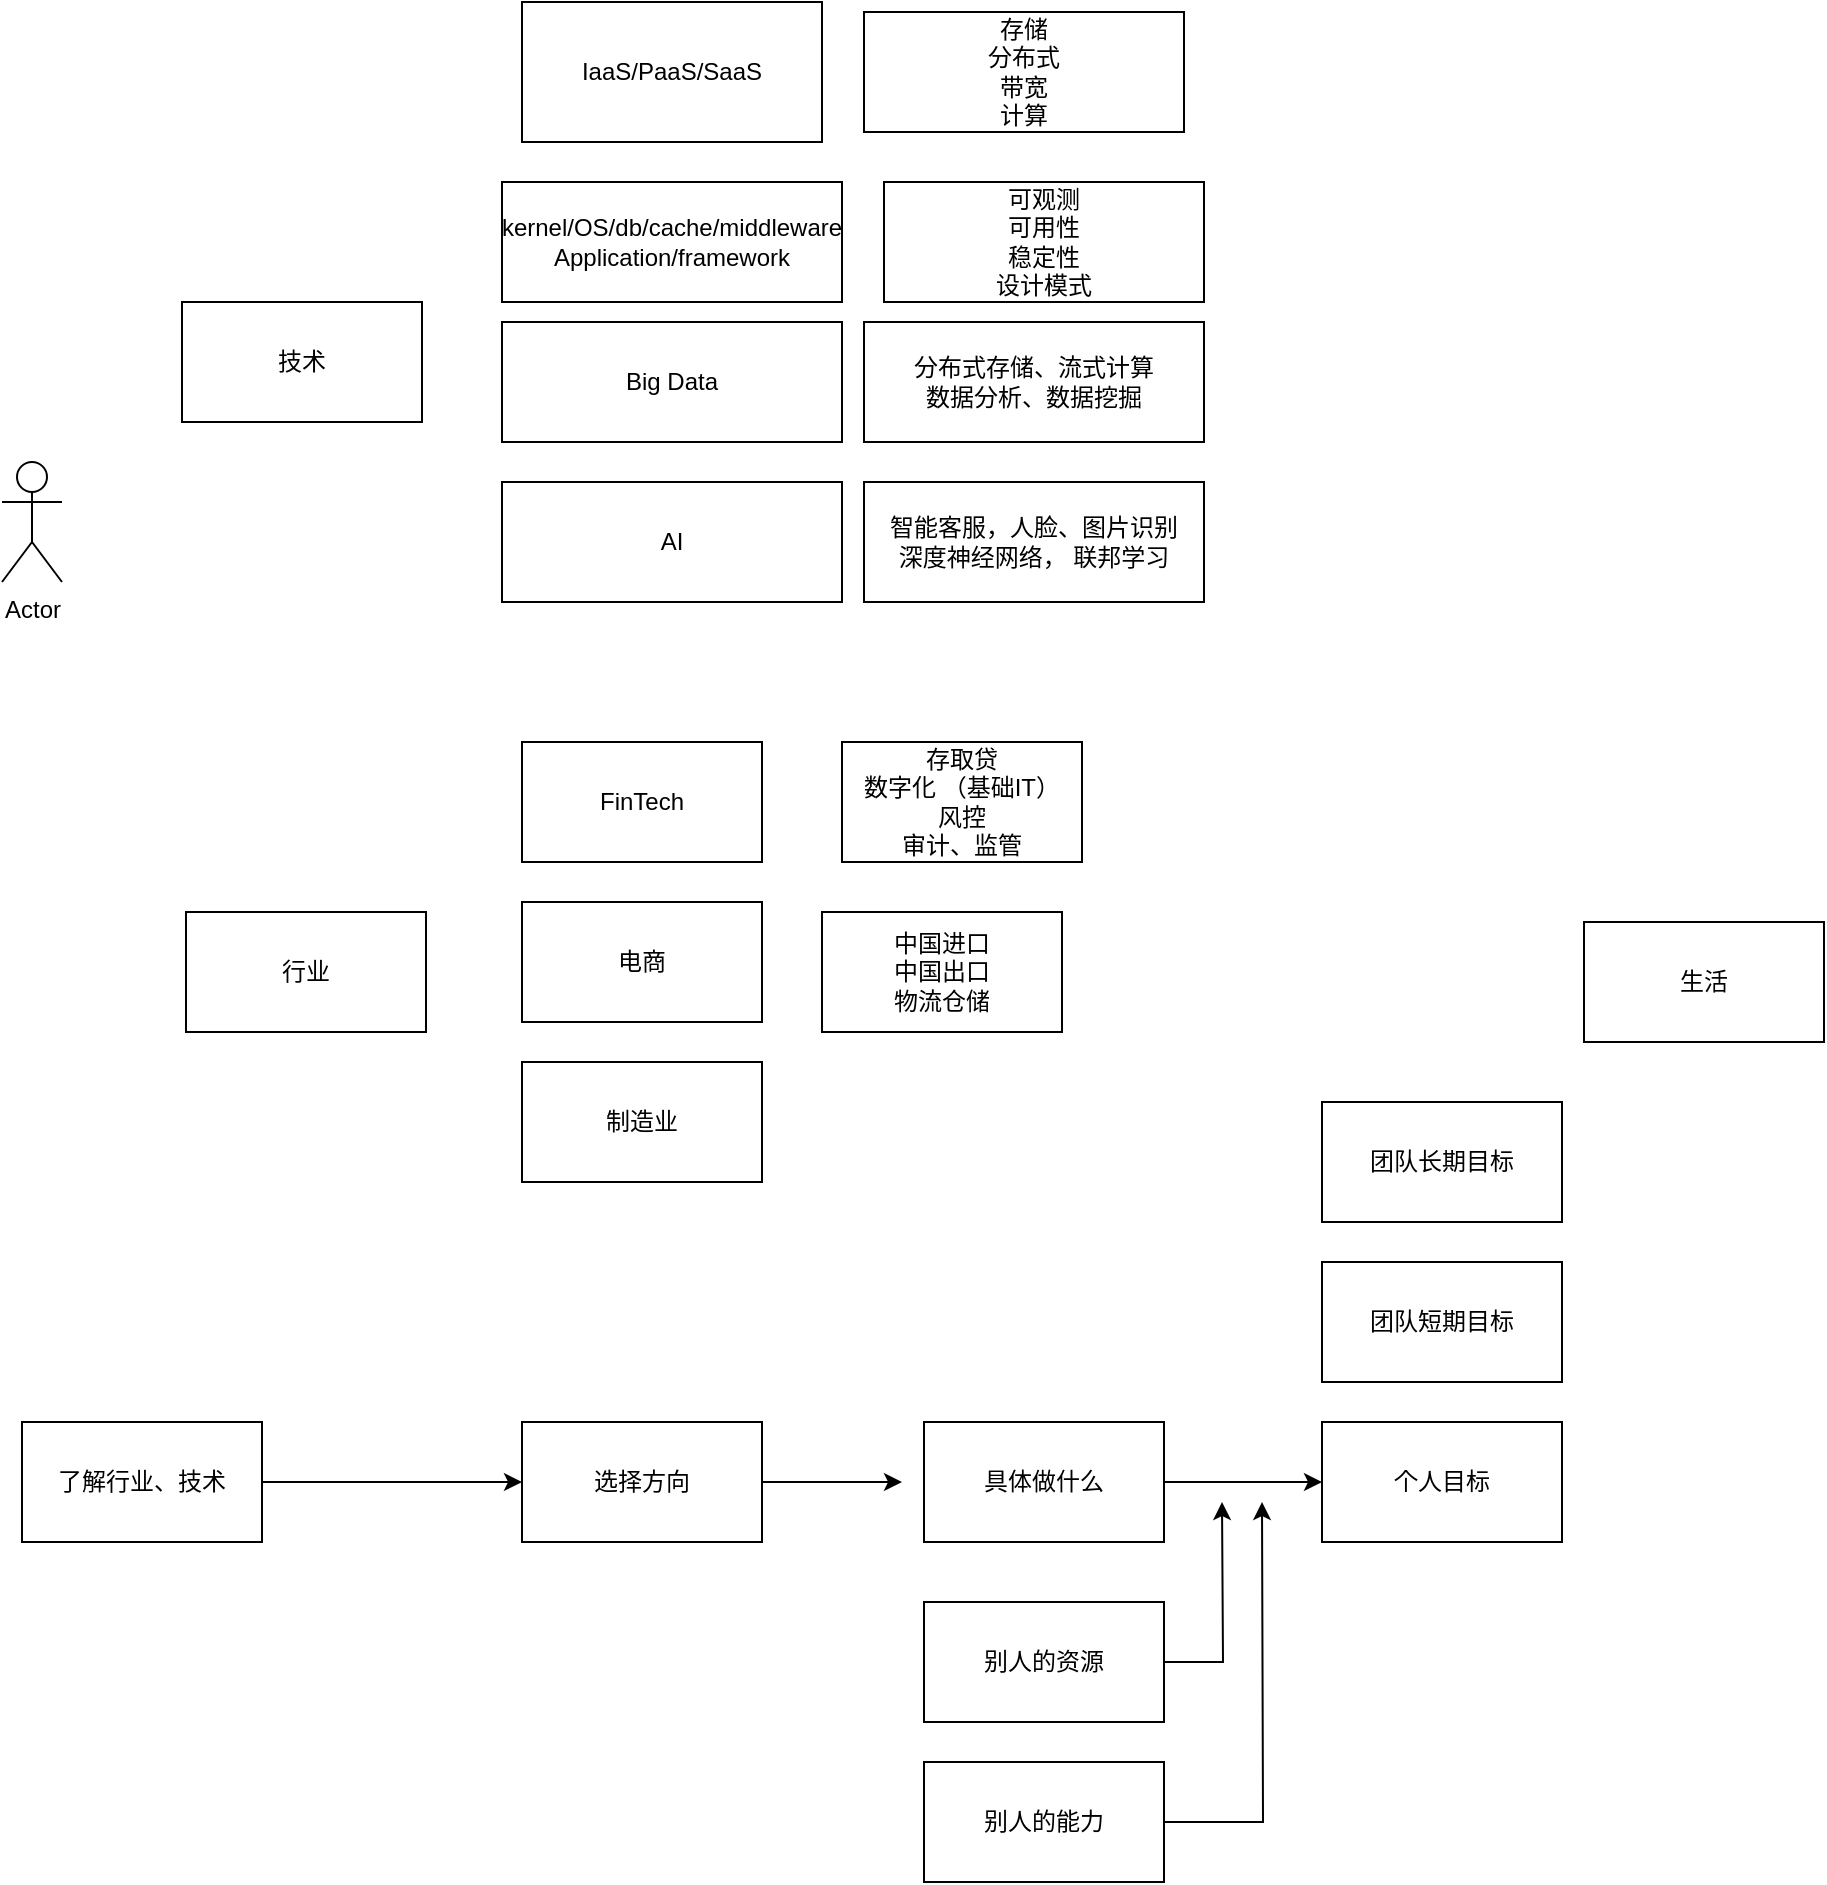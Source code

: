 <mxfile version="17.1.4" type="github">
  <diagram id="Lj22Cs7bdpNFNDsxnH2v" name="Page-1">
    <mxGraphModel dx="946" dy="502" grid="1" gridSize="10" guides="1" tooltips="1" connect="1" arrows="1" fold="1" page="1" pageScale="1" pageWidth="827" pageHeight="1169" math="0" shadow="0">
      <root>
        <mxCell id="0" />
        <mxCell id="1" parent="0" />
        <mxCell id="MsU4HEIz5_8cRF91NyHN-2" value="Actor" style="shape=umlActor;verticalLabelPosition=bottom;verticalAlign=top;html=1;outlineConnect=0;" vertex="1" parent="1">
          <mxGeometry x="60" y="280" width="30" height="60" as="geometry" />
        </mxCell>
        <mxCell id="MsU4HEIz5_8cRF91NyHN-3" value="行业" style="rounded=0;whiteSpace=wrap;html=1;" vertex="1" parent="1">
          <mxGeometry x="152" y="505" width="120" height="60" as="geometry" />
        </mxCell>
        <mxCell id="MsU4HEIz5_8cRF91NyHN-4" value="技术" style="rounded=0;whiteSpace=wrap;html=1;" vertex="1" parent="1">
          <mxGeometry x="150" y="200" width="120" height="60" as="geometry" />
        </mxCell>
        <mxCell id="MsU4HEIz5_8cRF91NyHN-5" value="IaaS/PaaS/SaaS" style="rounded=0;whiteSpace=wrap;html=1;" vertex="1" parent="1">
          <mxGeometry x="320" y="50" width="150" height="70" as="geometry" />
        </mxCell>
        <mxCell id="MsU4HEIz5_8cRF91NyHN-6" value="kernel/OS/db/cache/middleware&lt;br&gt;Application/framework" style="rounded=0;whiteSpace=wrap;html=1;" vertex="1" parent="1">
          <mxGeometry x="310" y="140" width="170" height="60" as="geometry" />
        </mxCell>
        <mxCell id="MsU4HEIz5_8cRF91NyHN-8" value="存储&lt;br&gt;分布式&lt;br&gt;带宽&lt;br&gt;计算" style="rounded=0;whiteSpace=wrap;html=1;" vertex="1" parent="1">
          <mxGeometry x="491" y="55" width="160" height="60" as="geometry" />
        </mxCell>
        <mxCell id="MsU4HEIz5_8cRF91NyHN-9" value="Big Data" style="rounded=0;whiteSpace=wrap;html=1;" vertex="1" parent="1">
          <mxGeometry x="310" y="210" width="170" height="60" as="geometry" />
        </mxCell>
        <mxCell id="MsU4HEIz5_8cRF91NyHN-10" value="AI" style="rounded=0;whiteSpace=wrap;html=1;" vertex="1" parent="1">
          <mxGeometry x="310" y="290" width="170" height="60" as="geometry" />
        </mxCell>
        <mxCell id="MsU4HEIz5_8cRF91NyHN-11" value="分布式存储、流式计算&lt;br&gt;数据分析、数据挖掘" style="rounded=0;whiteSpace=wrap;html=1;" vertex="1" parent="1">
          <mxGeometry x="491" y="210" width="170" height="60" as="geometry" />
        </mxCell>
        <mxCell id="MsU4HEIz5_8cRF91NyHN-12" value="智能客服，人脸、图片识别&lt;br&gt;深度神经网络， 联邦学习" style="rounded=0;whiteSpace=wrap;html=1;" vertex="1" parent="1">
          <mxGeometry x="491" y="290" width="170" height="60" as="geometry" />
        </mxCell>
        <mxCell id="MsU4HEIz5_8cRF91NyHN-14" value="可观测&lt;br&gt;可用性&lt;br&gt;稳定性&lt;br&gt;设计模式" style="rounded=0;whiteSpace=wrap;html=1;" vertex="1" parent="1">
          <mxGeometry x="501" y="140" width="160" height="60" as="geometry" />
        </mxCell>
        <mxCell id="MsU4HEIz5_8cRF91NyHN-16" style="edgeStyle=orthogonalEdgeStyle;rounded=0;orthogonalLoop=1;jettySize=auto;html=1;exitX=1;exitY=0.5;exitDx=0;exitDy=0;" edge="1" parent="1" source="MsU4HEIz5_8cRF91NyHN-15">
          <mxGeometry relative="1" as="geometry">
            <mxPoint x="320" y="790" as="targetPoint" />
          </mxGeometry>
        </mxCell>
        <mxCell id="MsU4HEIz5_8cRF91NyHN-15" value="了解行业、技术" style="rounded=0;whiteSpace=wrap;html=1;" vertex="1" parent="1">
          <mxGeometry x="70" y="760" width="120" height="60" as="geometry" />
        </mxCell>
        <mxCell id="MsU4HEIz5_8cRF91NyHN-30" style="edgeStyle=orthogonalEdgeStyle;rounded=0;orthogonalLoop=1;jettySize=auto;html=1;" edge="1" parent="1" source="MsU4HEIz5_8cRF91NyHN-17">
          <mxGeometry relative="1" as="geometry">
            <mxPoint x="510" y="790" as="targetPoint" />
          </mxGeometry>
        </mxCell>
        <mxCell id="MsU4HEIz5_8cRF91NyHN-17" value="选择方向" style="rounded=0;whiteSpace=wrap;html=1;" vertex="1" parent="1">
          <mxGeometry x="320" y="760" width="120" height="60" as="geometry" />
        </mxCell>
        <mxCell id="MsU4HEIz5_8cRF91NyHN-31" style="edgeStyle=orthogonalEdgeStyle;rounded=0;orthogonalLoop=1;jettySize=auto;html=1;entryX=0;entryY=0.5;entryDx=0;entryDy=0;" edge="1" parent="1" source="MsU4HEIz5_8cRF91NyHN-18" target="MsU4HEIz5_8cRF91NyHN-19">
          <mxGeometry relative="1" as="geometry" />
        </mxCell>
        <mxCell id="MsU4HEIz5_8cRF91NyHN-18" value="具体做什么" style="rounded=0;whiteSpace=wrap;html=1;" vertex="1" parent="1">
          <mxGeometry x="521" y="760" width="120" height="60" as="geometry" />
        </mxCell>
        <mxCell id="MsU4HEIz5_8cRF91NyHN-19" value="个人目标" style="rounded=0;whiteSpace=wrap;html=1;" vertex="1" parent="1">
          <mxGeometry x="720" y="760" width="120" height="60" as="geometry" />
        </mxCell>
        <mxCell id="MsU4HEIz5_8cRF91NyHN-20" value="FinTech" style="rounded=0;whiteSpace=wrap;html=1;" vertex="1" parent="1">
          <mxGeometry x="320" y="420" width="120" height="60" as="geometry" />
        </mxCell>
        <mxCell id="MsU4HEIz5_8cRF91NyHN-21" value="电商" style="rounded=0;whiteSpace=wrap;html=1;" vertex="1" parent="1">
          <mxGeometry x="320" y="500" width="120" height="60" as="geometry" />
        </mxCell>
        <mxCell id="MsU4HEIz5_8cRF91NyHN-24" value="制造业" style="rounded=0;whiteSpace=wrap;html=1;" vertex="1" parent="1">
          <mxGeometry x="320" y="580" width="120" height="60" as="geometry" />
        </mxCell>
        <mxCell id="MsU4HEIz5_8cRF91NyHN-25" value="生活" style="rounded=0;whiteSpace=wrap;html=1;" vertex="1" parent="1">
          <mxGeometry x="851" y="510" width="120" height="60" as="geometry" />
        </mxCell>
        <mxCell id="MsU4HEIz5_8cRF91NyHN-26" value="中国进口&lt;br&gt;中国出口&lt;br&gt;物流仓储" style="rounded=0;whiteSpace=wrap;html=1;" vertex="1" parent="1">
          <mxGeometry x="470" y="505" width="120" height="60" as="geometry" />
        </mxCell>
        <mxCell id="MsU4HEIz5_8cRF91NyHN-27" value="存取贷&lt;br&gt;数字化 （基础IT）&lt;br&gt;风控&lt;br&gt;审计、监管" style="rounded=0;whiteSpace=wrap;html=1;" vertex="1" parent="1">
          <mxGeometry x="480" y="420" width="120" height="60" as="geometry" />
        </mxCell>
        <mxCell id="MsU4HEIz5_8cRF91NyHN-32" style="edgeStyle=orthogonalEdgeStyle;rounded=0;orthogonalLoop=1;jettySize=auto;html=1;" edge="1" parent="1" source="MsU4HEIz5_8cRF91NyHN-28">
          <mxGeometry relative="1" as="geometry">
            <mxPoint x="670" y="800" as="targetPoint" />
          </mxGeometry>
        </mxCell>
        <mxCell id="MsU4HEIz5_8cRF91NyHN-28" value="别人的资源" style="rounded=0;whiteSpace=wrap;html=1;" vertex="1" parent="1">
          <mxGeometry x="521" y="850" width="120" height="60" as="geometry" />
        </mxCell>
        <mxCell id="MsU4HEIz5_8cRF91NyHN-33" style="edgeStyle=orthogonalEdgeStyle;rounded=0;orthogonalLoop=1;jettySize=auto;html=1;" edge="1" parent="1" source="MsU4HEIz5_8cRF91NyHN-29">
          <mxGeometry relative="1" as="geometry">
            <mxPoint x="690" y="800" as="targetPoint" />
          </mxGeometry>
        </mxCell>
        <mxCell id="MsU4HEIz5_8cRF91NyHN-29" value="别人的能力" style="rounded=0;whiteSpace=wrap;html=1;" vertex="1" parent="1">
          <mxGeometry x="521" y="930" width="120" height="60" as="geometry" />
        </mxCell>
        <mxCell id="MsU4HEIz5_8cRF91NyHN-34" value="团队短期目标" style="rounded=0;whiteSpace=wrap;html=1;" vertex="1" parent="1">
          <mxGeometry x="720" y="680" width="120" height="60" as="geometry" />
        </mxCell>
        <mxCell id="MsU4HEIz5_8cRF91NyHN-35" value="团队长期目标" style="rounded=0;whiteSpace=wrap;html=1;" vertex="1" parent="1">
          <mxGeometry x="720" y="600" width="120" height="60" as="geometry" />
        </mxCell>
      </root>
    </mxGraphModel>
  </diagram>
</mxfile>
